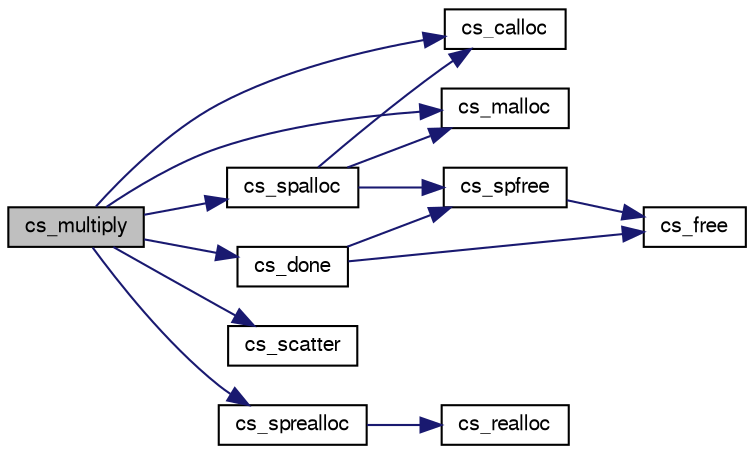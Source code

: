 digraph G
{
  edge [fontname="FreeSans",fontsize=10,labelfontname="FreeSans",labelfontsize=10];
  node [fontname="FreeSans",fontsize=10,shape=record];
  rankdir=LR;
  Node1 [label="cs_multiply",height=0.2,width=0.4,color="black", fillcolor="grey75", style="filled" fontcolor="black"];
  Node1 -> Node2 [color="midnightblue",fontsize=10,style="solid",fontname="FreeSans"];
  Node2 [label="cs_calloc",height=0.2,width=0.4,color="black", fillcolor="white", style="filled",URL="$cs_8c.html#d3e846c0142a1457e8e85bcaf559fb98"];
  Node1 -> Node3 [color="midnightblue",fontsize=10,style="solid",fontname="FreeSans"];
  Node3 [label="cs_done",height=0.2,width=0.4,color="black", fillcolor="white", style="filled",URL="$cs_8c.html#41590e7ef8c8f3ebce8c7bbe07303c28"];
  Node3 -> Node4 [color="midnightblue",fontsize=10,style="solid",fontname="FreeSans"];
  Node4 [label="cs_free",height=0.2,width=0.4,color="black", fillcolor="white", style="filled",URL="$cs_8c.html#78c1d1194aacc65212bb0d2b03643ac7"];
  Node3 -> Node5 [color="midnightblue",fontsize=10,style="solid",fontname="FreeSans"];
  Node5 [label="cs_spfree",height=0.2,width=0.4,color="black", fillcolor="white", style="filled",URL="$cs_8c.html#6d705e404a7831ccf01bc0ea064215b9"];
  Node5 -> Node4 [color="midnightblue",fontsize=10,style="solid",fontname="FreeSans"];
  Node1 -> Node6 [color="midnightblue",fontsize=10,style="solid",fontname="FreeSans"];
  Node6 [label="cs_malloc",height=0.2,width=0.4,color="black", fillcolor="white", style="filled",URL="$cs_8c.html#4c6c75c54cbdf2f3fd4574a90c2f8a86"];
  Node1 -> Node7 [color="midnightblue",fontsize=10,style="solid",fontname="FreeSans"];
  Node7 [label="cs_scatter",height=0.2,width=0.4,color="black", fillcolor="white", style="filled",URL="$cs_8c.html#3729a7e21dbc3309ac96461ddb060328"];
  Node1 -> Node8 [color="midnightblue",fontsize=10,style="solid",fontname="FreeSans"];
  Node8 [label="cs_spalloc",height=0.2,width=0.4,color="black", fillcolor="white", style="filled",URL="$cs_8c.html#ad3a584d9185a4fe4497a36f892b9c72"];
  Node8 -> Node2 [color="midnightblue",fontsize=10,style="solid",fontname="FreeSans"];
  Node8 -> Node6 [color="midnightblue",fontsize=10,style="solid",fontname="FreeSans"];
  Node8 -> Node5 [color="midnightblue",fontsize=10,style="solid",fontname="FreeSans"];
  Node1 -> Node9 [color="midnightblue",fontsize=10,style="solid",fontname="FreeSans"];
  Node9 [label="cs_sprealloc",height=0.2,width=0.4,color="black", fillcolor="white", style="filled",URL="$cs_8c.html#5a9bc4224732ce1cedc50119afc687c1"];
  Node9 -> Node10 [color="midnightblue",fontsize=10,style="solid",fontname="FreeSans"];
  Node10 [label="cs_realloc",height=0.2,width=0.4,color="black", fillcolor="white", style="filled",URL="$cs_8c.html#7e829e1175f2c8ddb0d6d9e0bb90f985"];
}
